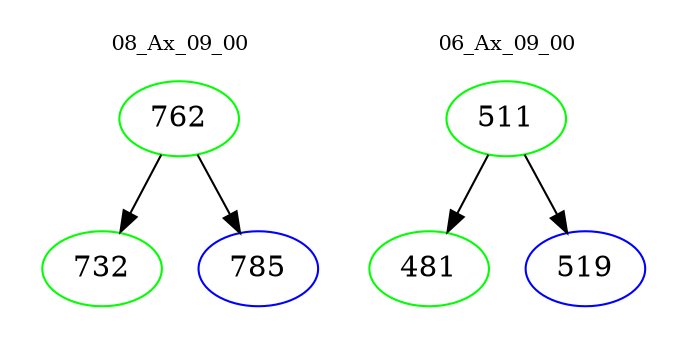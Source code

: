 digraph{
subgraph cluster_0 {
color = white
label = "08_Ax_09_00";
fontsize=10;
T0_762 [label="762", color="green"]
T0_762 -> T0_732 [color="black"]
T0_732 [label="732", color="green"]
T0_762 -> T0_785 [color="black"]
T0_785 [label="785", color="blue"]
}
subgraph cluster_1 {
color = white
label = "06_Ax_09_00";
fontsize=10;
T1_511 [label="511", color="green"]
T1_511 -> T1_481 [color="black"]
T1_481 [label="481", color="green"]
T1_511 -> T1_519 [color="black"]
T1_519 [label="519", color="blue"]
}
}
